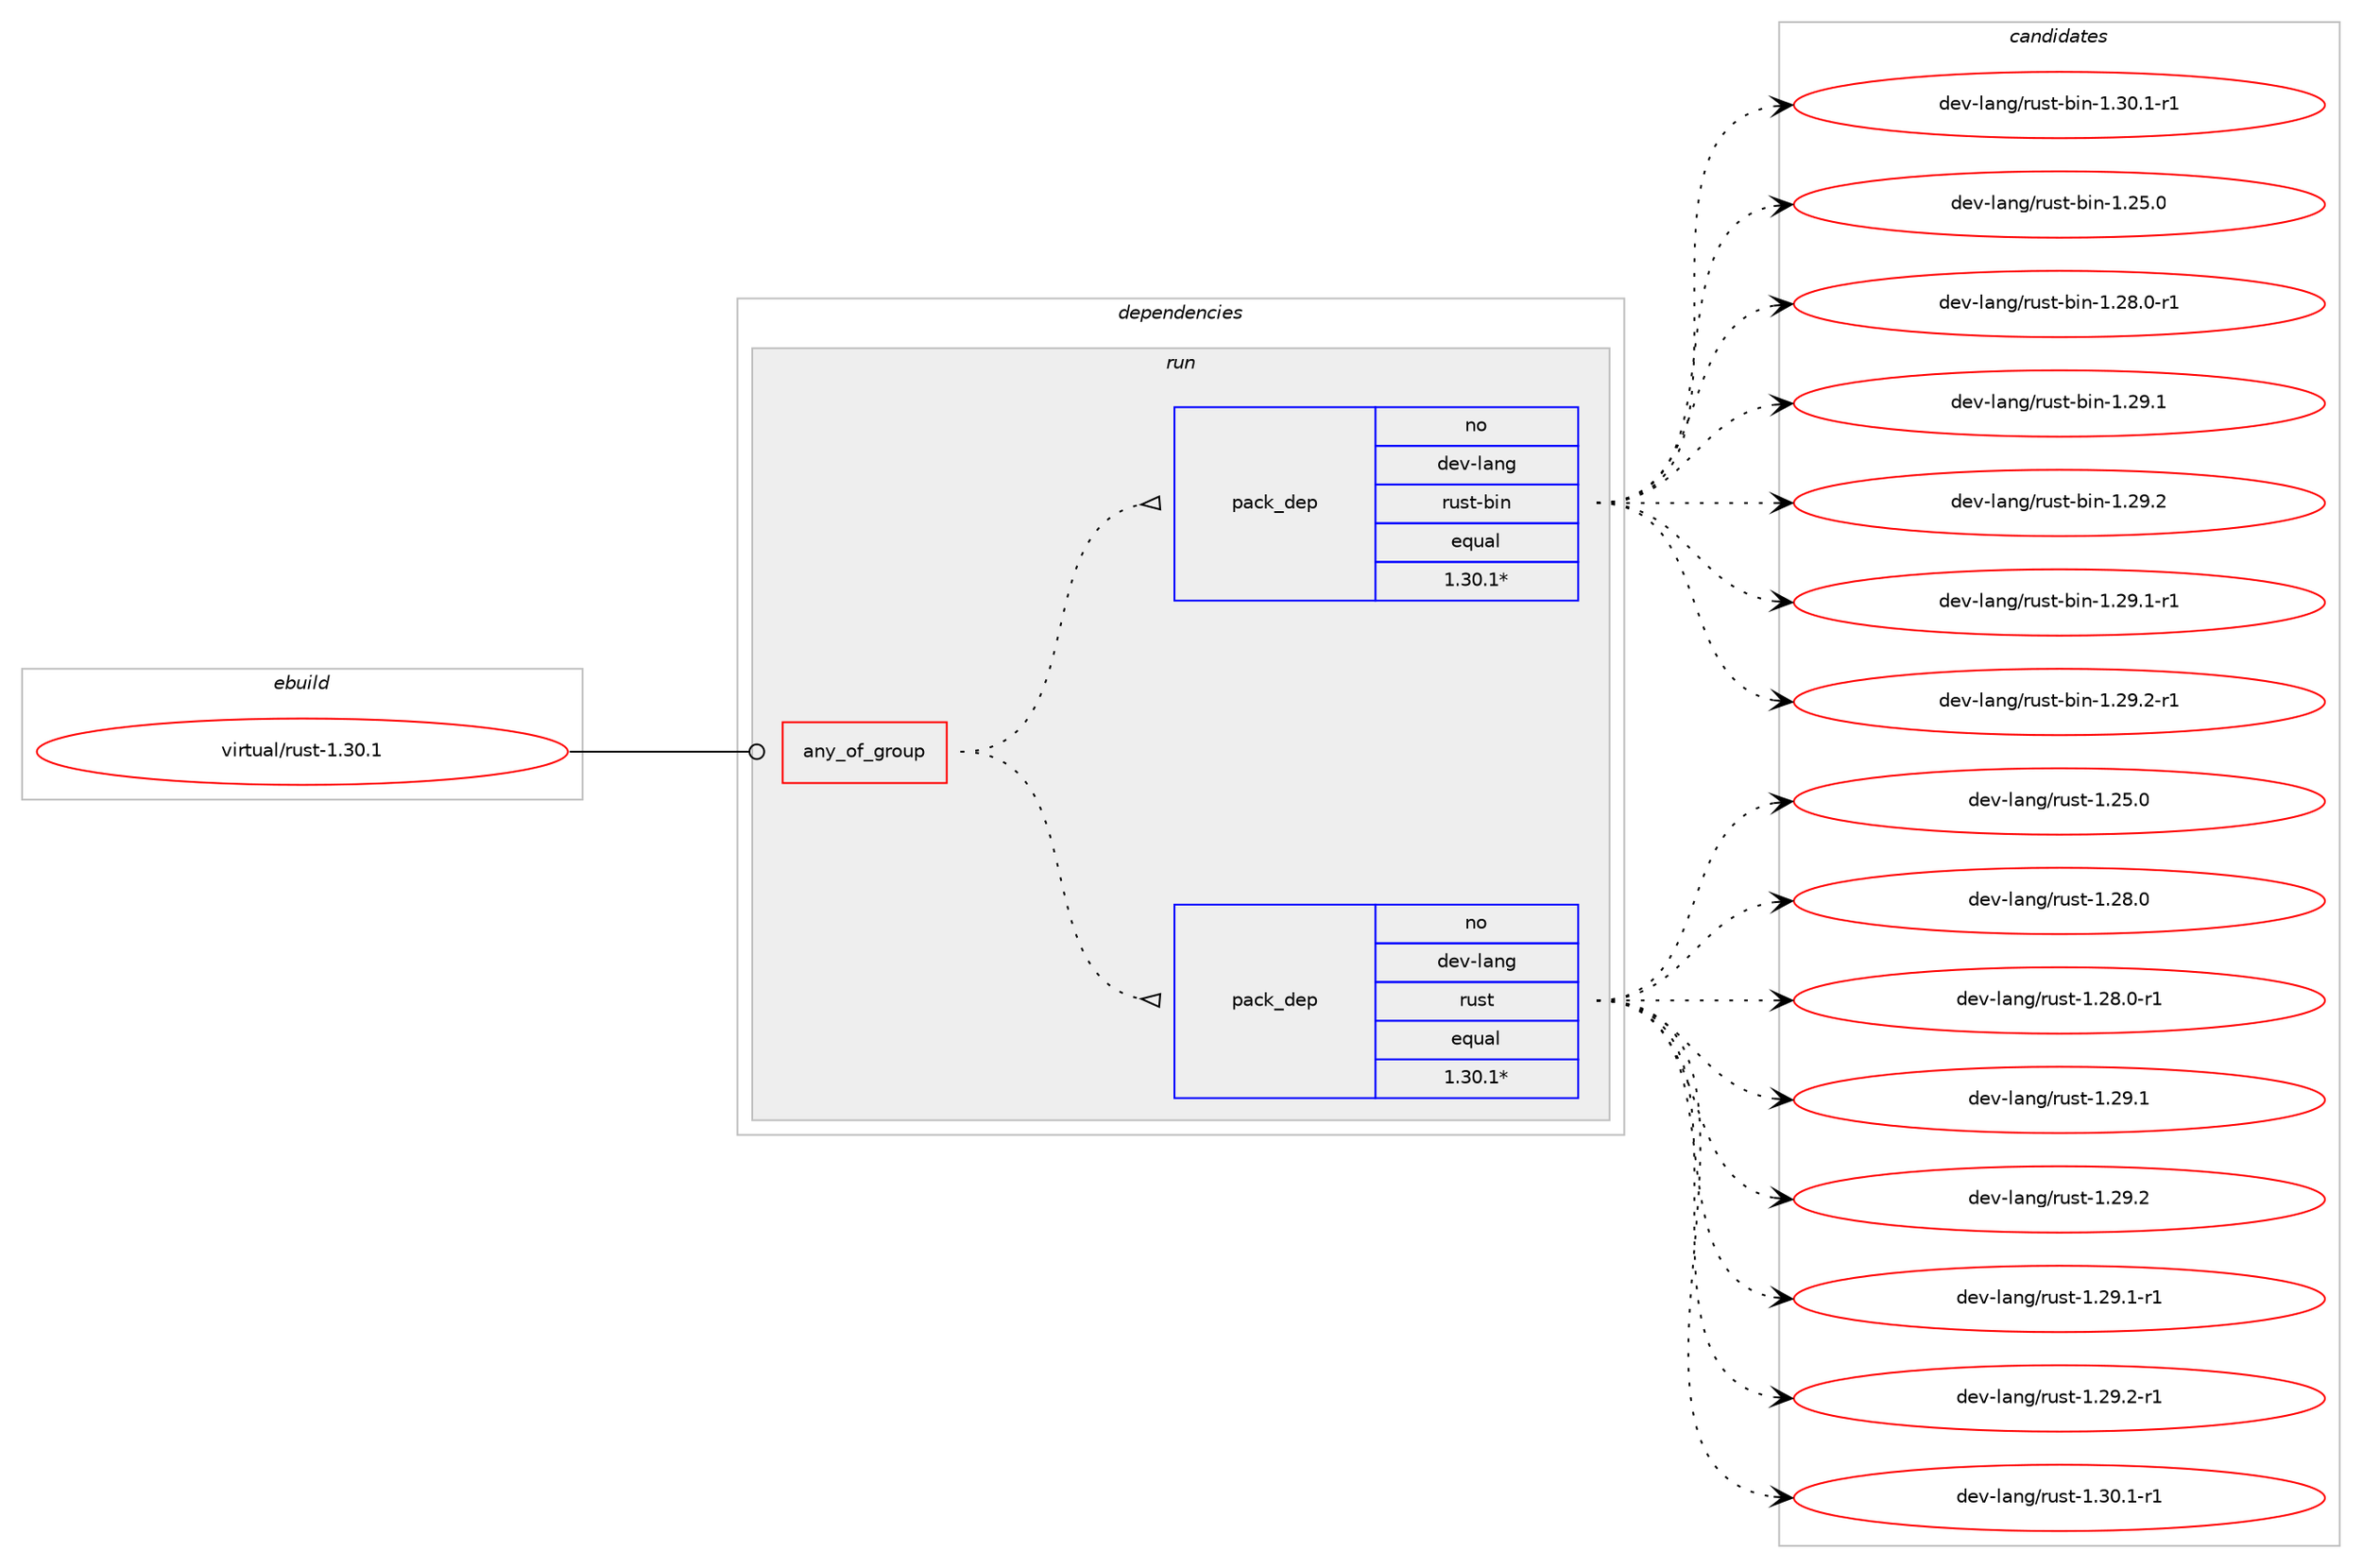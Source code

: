 digraph prolog {

# *************
# Graph options
# *************

newrank=true;
concentrate=true;
compound=true;
graph [rankdir=LR,fontname=Helvetica,fontsize=10,ranksep=1.5];#, ranksep=2.5, nodesep=0.2];
edge  [arrowhead=vee];
node  [fontname=Helvetica,fontsize=10];

# **********
# The ebuild
# **********

subgraph cluster_leftcol {
color=gray;
rank=same;
label=<<i>ebuild</i>>;
id [label="virtual/rust-1.30.1", color=red, width=4, href="../virtual/rust-1.30.1.svg"];
}

# ****************
# The dependencies
# ****************

subgraph cluster_midcol {
color=gray;
label=<<i>dependencies</i>>;
subgraph cluster_compile {
fillcolor="#eeeeee";
style=filled;
label=<<i>compile</i>>;
}
subgraph cluster_compileandrun {
fillcolor="#eeeeee";
style=filled;
label=<<i>compile and run</i>>;
}
subgraph cluster_run {
fillcolor="#eeeeee";
style=filled;
label=<<i>run</i>>;
subgraph any184 {
dependency7932 [label=<<TABLE BORDER="0" CELLBORDER="1" CELLSPACING="0" CELLPADDING="4"><TR><TD CELLPADDING="10">any_of_group</TD></TR></TABLE>>, shape=none, color=red];subgraph pack6395 {
dependency7933 [label=<<TABLE BORDER="0" CELLBORDER="1" CELLSPACING="0" CELLPADDING="4" WIDTH="220"><TR><TD ROWSPAN="6" CELLPADDING="30">pack_dep</TD></TR><TR><TD WIDTH="110">no</TD></TR><TR><TD>dev-lang</TD></TR><TR><TD>rust</TD></TR><TR><TD>equal</TD></TR><TR><TD>1.30.1*</TD></TR></TABLE>>, shape=none, color=blue];
}
dependency7932:e -> dependency7933:w [weight=20,style="dotted",arrowhead="oinv"];
subgraph pack6396 {
dependency7934 [label=<<TABLE BORDER="0" CELLBORDER="1" CELLSPACING="0" CELLPADDING="4" WIDTH="220"><TR><TD ROWSPAN="6" CELLPADDING="30">pack_dep</TD></TR><TR><TD WIDTH="110">no</TD></TR><TR><TD>dev-lang</TD></TR><TR><TD>rust-bin</TD></TR><TR><TD>equal</TD></TR><TR><TD>1.30.1*</TD></TR></TABLE>>, shape=none, color=blue];
}
dependency7932:e -> dependency7934:w [weight=20,style="dotted",arrowhead="oinv"];
}
id:e -> dependency7932:w [weight=20,style="solid",arrowhead="odot"];
}
}

# **************
# The candidates
# **************

subgraph cluster_choices {
rank=same;
color=gray;
label=<<i>candidates</i>>;

subgraph choice6395 {
color=black;
nodesep=1;
choice10010111845108971101034711411711511645494650534648 [label="dev-lang/rust-1.25.0", color=red, width=4,href="../dev-lang/rust-1.25.0.svg"];
choice10010111845108971101034711411711511645494650564648 [label="dev-lang/rust-1.28.0", color=red, width=4,href="../dev-lang/rust-1.28.0.svg"];
choice100101118451089711010347114117115116454946505646484511449 [label="dev-lang/rust-1.28.0-r1", color=red, width=4,href="../dev-lang/rust-1.28.0-r1.svg"];
choice10010111845108971101034711411711511645494650574649 [label="dev-lang/rust-1.29.1", color=red, width=4,href="../dev-lang/rust-1.29.1.svg"];
choice10010111845108971101034711411711511645494650574650 [label="dev-lang/rust-1.29.2", color=red, width=4,href="../dev-lang/rust-1.29.2.svg"];
choice100101118451089711010347114117115116454946505746494511449 [label="dev-lang/rust-1.29.1-r1", color=red, width=4,href="../dev-lang/rust-1.29.1-r1.svg"];
choice100101118451089711010347114117115116454946505746504511449 [label="dev-lang/rust-1.29.2-r1", color=red, width=4,href="../dev-lang/rust-1.29.2-r1.svg"];
choice100101118451089711010347114117115116454946514846494511449 [label="dev-lang/rust-1.30.1-r1", color=red, width=4,href="../dev-lang/rust-1.30.1-r1.svg"];
dependency7933:e -> choice10010111845108971101034711411711511645494650534648:w [style=dotted,weight="100"];
dependency7933:e -> choice10010111845108971101034711411711511645494650564648:w [style=dotted,weight="100"];
dependency7933:e -> choice100101118451089711010347114117115116454946505646484511449:w [style=dotted,weight="100"];
dependency7933:e -> choice10010111845108971101034711411711511645494650574649:w [style=dotted,weight="100"];
dependency7933:e -> choice10010111845108971101034711411711511645494650574650:w [style=dotted,weight="100"];
dependency7933:e -> choice100101118451089711010347114117115116454946505746494511449:w [style=dotted,weight="100"];
dependency7933:e -> choice100101118451089711010347114117115116454946505746504511449:w [style=dotted,weight="100"];
dependency7933:e -> choice100101118451089711010347114117115116454946514846494511449:w [style=dotted,weight="100"];
}
subgraph choice6396 {
color=black;
nodesep=1;
choice100101118451089711010347114117115116459810511045494650534648 [label="dev-lang/rust-bin-1.25.0", color=red, width=4,href="../dev-lang/rust-bin-1.25.0.svg"];
choice1001011184510897110103471141171151164598105110454946505646484511449 [label="dev-lang/rust-bin-1.28.0-r1", color=red, width=4,href="../dev-lang/rust-bin-1.28.0-r1.svg"];
choice100101118451089711010347114117115116459810511045494650574649 [label="dev-lang/rust-bin-1.29.1", color=red, width=4,href="../dev-lang/rust-bin-1.29.1.svg"];
choice100101118451089711010347114117115116459810511045494650574650 [label="dev-lang/rust-bin-1.29.2", color=red, width=4,href="../dev-lang/rust-bin-1.29.2.svg"];
choice1001011184510897110103471141171151164598105110454946505746494511449 [label="dev-lang/rust-bin-1.29.1-r1", color=red, width=4,href="../dev-lang/rust-bin-1.29.1-r1.svg"];
choice1001011184510897110103471141171151164598105110454946505746504511449 [label="dev-lang/rust-bin-1.29.2-r1", color=red, width=4,href="../dev-lang/rust-bin-1.29.2-r1.svg"];
choice1001011184510897110103471141171151164598105110454946514846494511449 [label="dev-lang/rust-bin-1.30.1-r1", color=red, width=4,href="../dev-lang/rust-bin-1.30.1-r1.svg"];
dependency7934:e -> choice100101118451089711010347114117115116459810511045494650534648:w [style=dotted,weight="100"];
dependency7934:e -> choice1001011184510897110103471141171151164598105110454946505646484511449:w [style=dotted,weight="100"];
dependency7934:e -> choice100101118451089711010347114117115116459810511045494650574649:w [style=dotted,weight="100"];
dependency7934:e -> choice100101118451089711010347114117115116459810511045494650574650:w [style=dotted,weight="100"];
dependency7934:e -> choice1001011184510897110103471141171151164598105110454946505746494511449:w [style=dotted,weight="100"];
dependency7934:e -> choice1001011184510897110103471141171151164598105110454946505746504511449:w [style=dotted,weight="100"];
dependency7934:e -> choice1001011184510897110103471141171151164598105110454946514846494511449:w [style=dotted,weight="100"];
}
}

}
